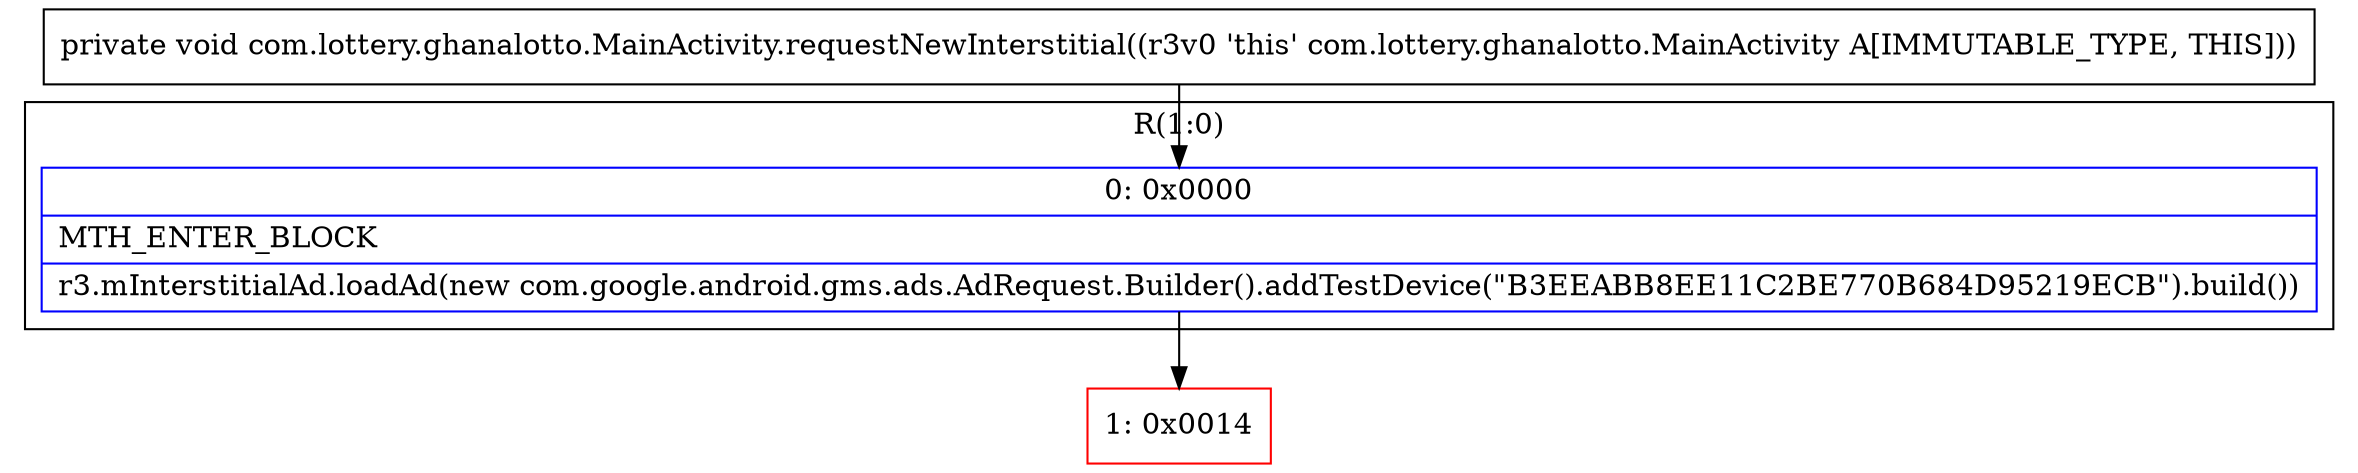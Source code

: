 digraph "CFG forcom.lottery.ghanalotto.MainActivity.requestNewInterstitial()V" {
subgraph cluster_Region_1393497282 {
label = "R(1:0)";
node [shape=record,color=blue];
Node_0 [shape=record,label="{0\:\ 0x0000|MTH_ENTER_BLOCK\l|r3.mInterstitialAd.loadAd(new com.google.android.gms.ads.AdRequest.Builder().addTestDevice(\"B3EEABB8EE11C2BE770B684D95219ECB\").build())\l}"];
}
Node_1 [shape=record,color=red,label="{1\:\ 0x0014}"];
MethodNode[shape=record,label="{private void com.lottery.ghanalotto.MainActivity.requestNewInterstitial((r3v0 'this' com.lottery.ghanalotto.MainActivity A[IMMUTABLE_TYPE, THIS])) }"];
MethodNode -> Node_0;
Node_0 -> Node_1;
}

